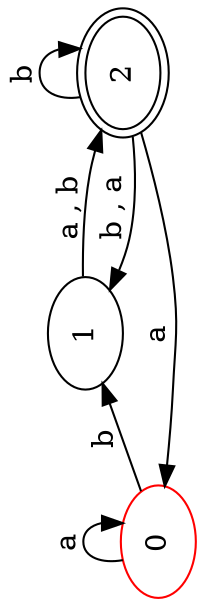 digraph a { 
 graph [rotate = 90];
 rankdir=LR
0[ label ="0", color=red ];
0 -> 0 [ label = "a" ];
0 -> 1 [ label = "b" ];
1[ label ="1",];
1 -> 2 [ label = "a , b" ];
2[ label ="2",peripheries=2 ];
2 -> 0 [ label = "a" ];
2 -> 1 [ label = "b , a" ];
2 -> 2 [ label = "b" ];
}
